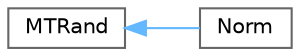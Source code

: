 digraph "Graphical Class Hierarchy"
{
 // LATEX_PDF_SIZE
  bgcolor="transparent";
  edge [fontname=Helvetica,fontsize=10,labelfontname=Helvetica,labelfontsize=10];
  node [fontname=Helvetica,fontsize=10,shape=box,height=0.2,width=0.4];
  rankdir="LR";
  Node0 [id="Node000000",label="MTRand",height=0.2,width=0.4,color="grey40", fillcolor="white", style="filled",URL="$class_m_t_rand.html",tooltip=" "];
  Node0 -> Node1 [id="edge35_Node000000_Node000001",dir="back",color="steelblue1",style="solid",tooltip=" "];
  Node1 [id="Node000001",label="Norm",height=0.2,width=0.4,color="grey40", fillcolor="white", style="filled",URL="$class_norm.html",tooltip="Generate normally distributed random numbers."];
}
